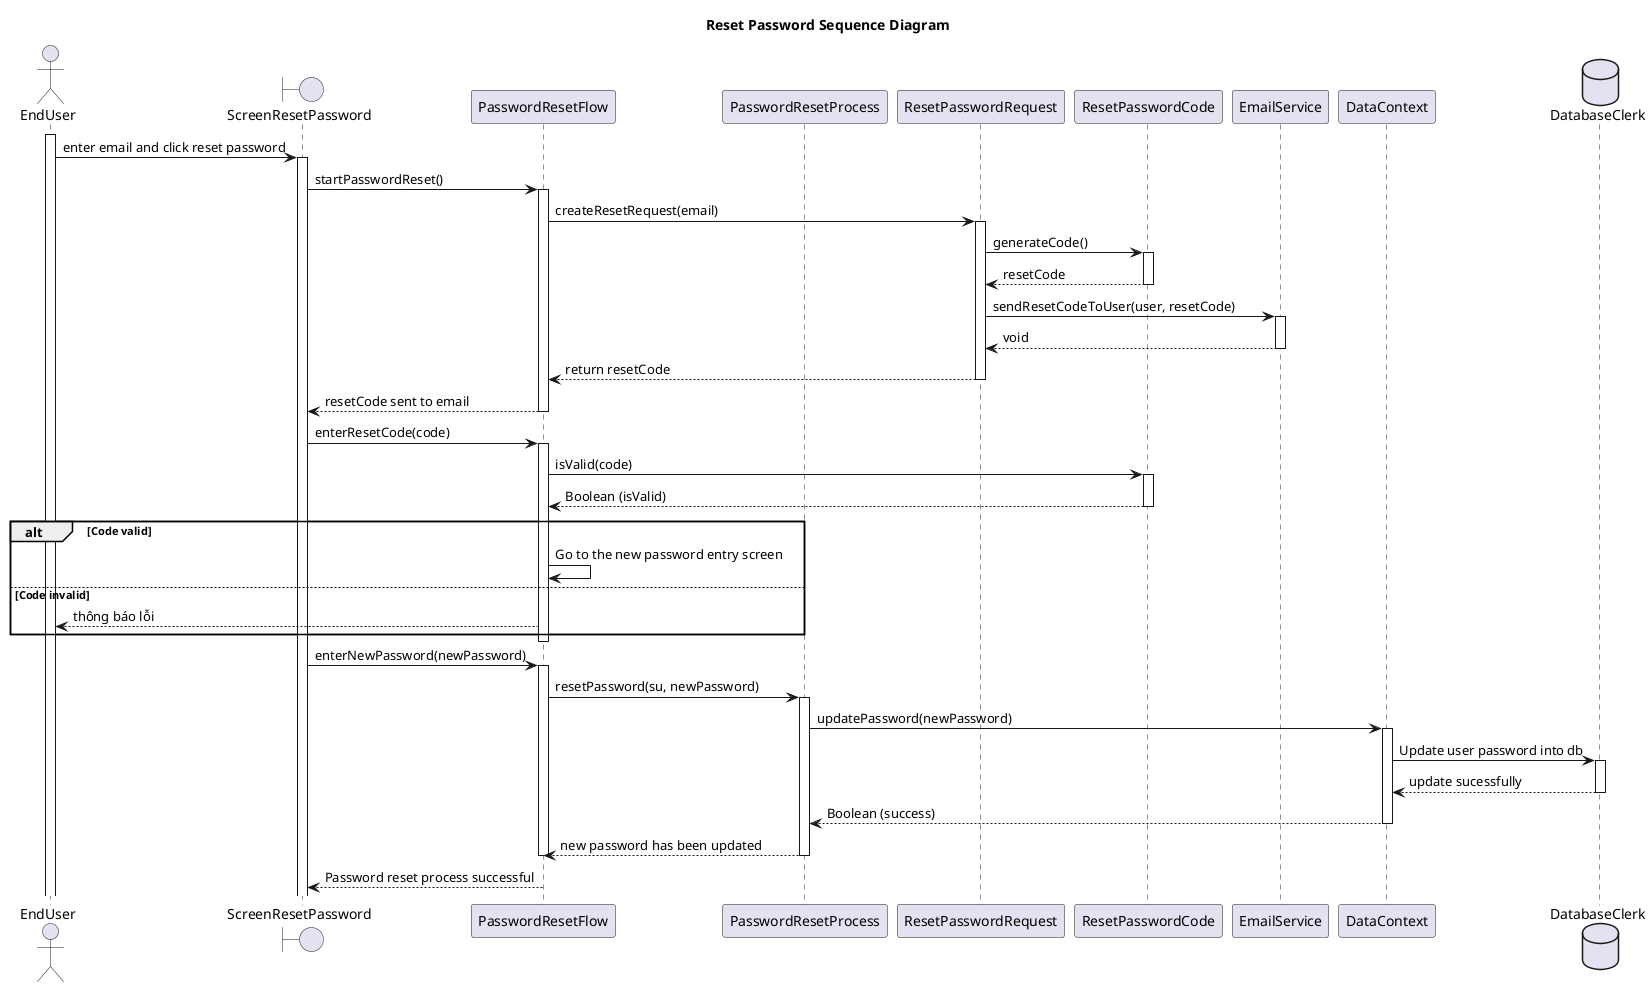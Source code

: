 @startuml ResetPasswordSequenceDiagram
skinparam classAttributeIconSize 0
Title Reset Password Sequence Diagram
'Character	Visibility
'-			private
'#			protected
'~			package private
'+			public

'Extension	<|--	Quan hệ mở rộng từ (là extends hoặc implements nhưng ko có annotations trong code)
'Composition	*--	 Quan hệ gắn kết chặt chẽ : part - of
'Aggregation	o--	Quan hệ liên kết giữa hai thực thể : use, has

' Include các file vào trong file để sử dụng'
actor EndUser as u
boundary ScreenResetPassword as srp
participant PasswordResetFlow as f
participant PasswordResetProcess as p
participant ResetPasswordRequest as r
participant ResetPasswordCode as c
participant EmailService as e
participant DataContext as su
database DatabaseClerk as db

activate u
u -> srp : enter email and click reset password
activate srp
srp ->f: startPasswordReset()
activate f
f -> r: createResetRequest(email)
activate r
r -> c: generateCode()
activate c
c --> r: resetCode
deactivate c
r -> e: sendResetCodeToUser(user, resetCode)
activate e
e --> r: void
deactivate e
r --> f: return resetCode
deactivate r
f --> srp: resetCode sent to email
deactivate f


srp ->f: enterResetCode(code)
activate f
f -> c: isValid(code)
activate c
c --> f: Boolean (isValid)
deactivate c
alt Code valid
    f -> f: Go to the new password entry screen
else Code invalid
    f --> u: thông báo lỗi
end
deactivate f


srp ->f: enterNewPassword(newPassword)
activate f
f -> p: resetPassword(su, newPassword)
activate p
p -> su: updatePassword(newPassword)
activate su
su -> db : Update user password into db
activate db
db --> su : update sucessfully
deactivate db
su --> p: Boolean (success)
deactivate su
p --> f: new password has been updated
deactivate p
deactivate f


f --> srp: Password reset process successful
deactivate f

@enduml


